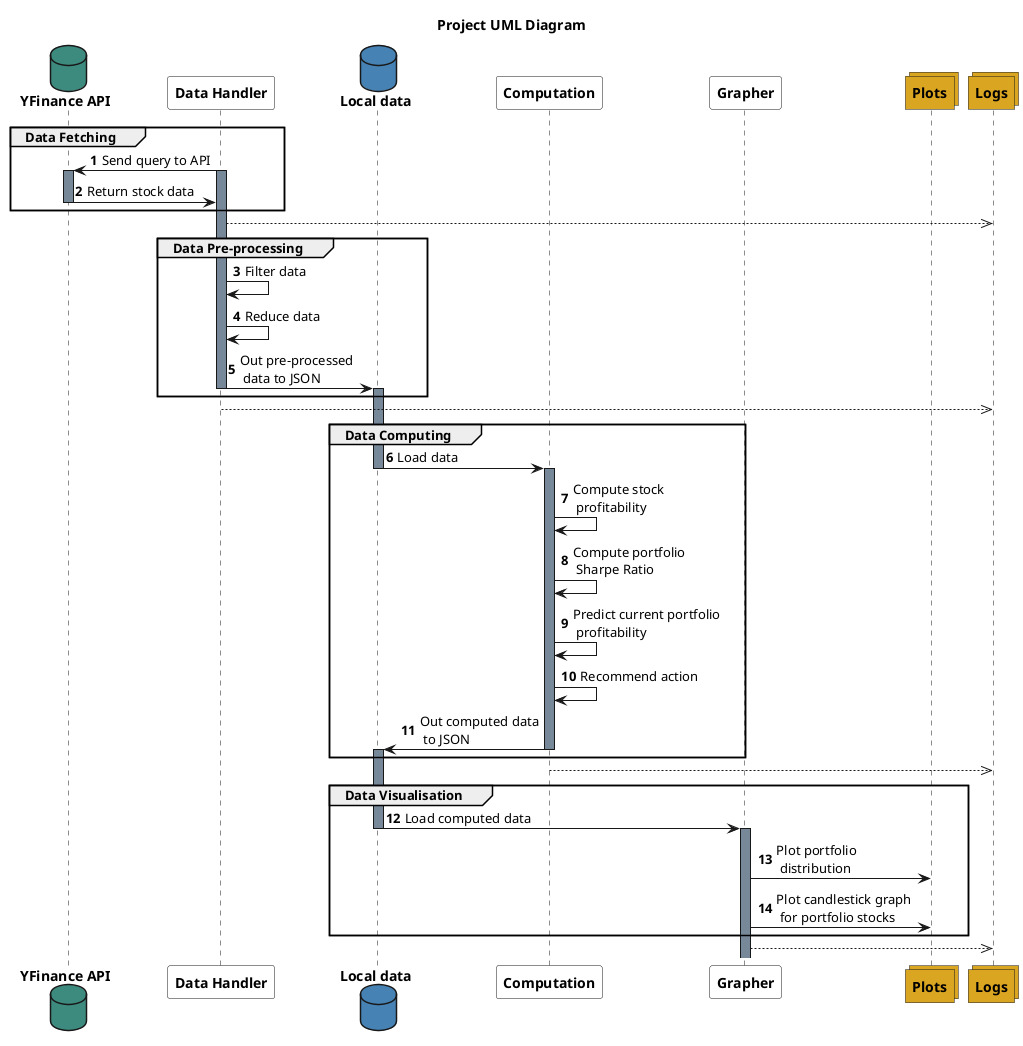 @startuml

skinparam ParticipantFontStyle bold
skinparam DatabaseFontStyle bold
skinparam CollectionsFontStyle bold
autonumber


title Project UML Diagram


database "YFinance API" #3D8B7F
participant "Data Handler" #White
database "Local data" #SteelBlue
participant Computation #White
participant Grapher #White
collections Plots #GoldenRod
collections Logs #GoldenRod


group Data Fetching
"Data Handler"->"YFinance API": Send query to API
activate "Data Handler" #LightSlateGrey
activate "YFinance API" #LightSlateGrey
"YFinance API"->"Data Handler": Return stock data
deactivate "YFinance API"
end


autonumber stop
"Data Handler"-->>Logs
autonumber resume


group Data Pre-processing
"Data Handler"->"Data Handler": Filter data
"Data Handler"->"Data Handler": Reduce data
"Data Handler"->"Local data": Out pre-processed \n data to JSON
deactivate "Data Handler"
activate "Local data" #LightSlateGrey
end


autonumber stop
"Data Handler"-->>Logs
autonumber resume


group Data Computing
"Local data"->Computation: Load data
deactivate "Local data"
activate Computation #LightSlateGrey
Computation->Computation: Compute stock \n profitability
Computation->Computation: Compute portfolio \n Sharpe Ratio
Computation->Computation: Predict current portfolio \n profitability
Computation->Computation: Recommend action
Computation->"Local data": Out computed data \n to JSON
deactivate Computation
activate "Local data" #LightSlateGrey
end


autonumber stop
Computation-->>Logs
autonumber resume


group Data Visualisation
"Local data"->Grapher: Load computed data
deactivate "Local data"
activate Grapher #LightSlateGrey
Grapher->Plots: Plot portfolio \n distribution
Grapher->Plots: Plot candlestick graph \n for portfolio stocks
end


autonumber stop
Grapher-->>Logs
autonumber resume


@enduml

@startuml
colors SteelBlue
@enduml

@startuml
colors 3D8B7F
@enduml